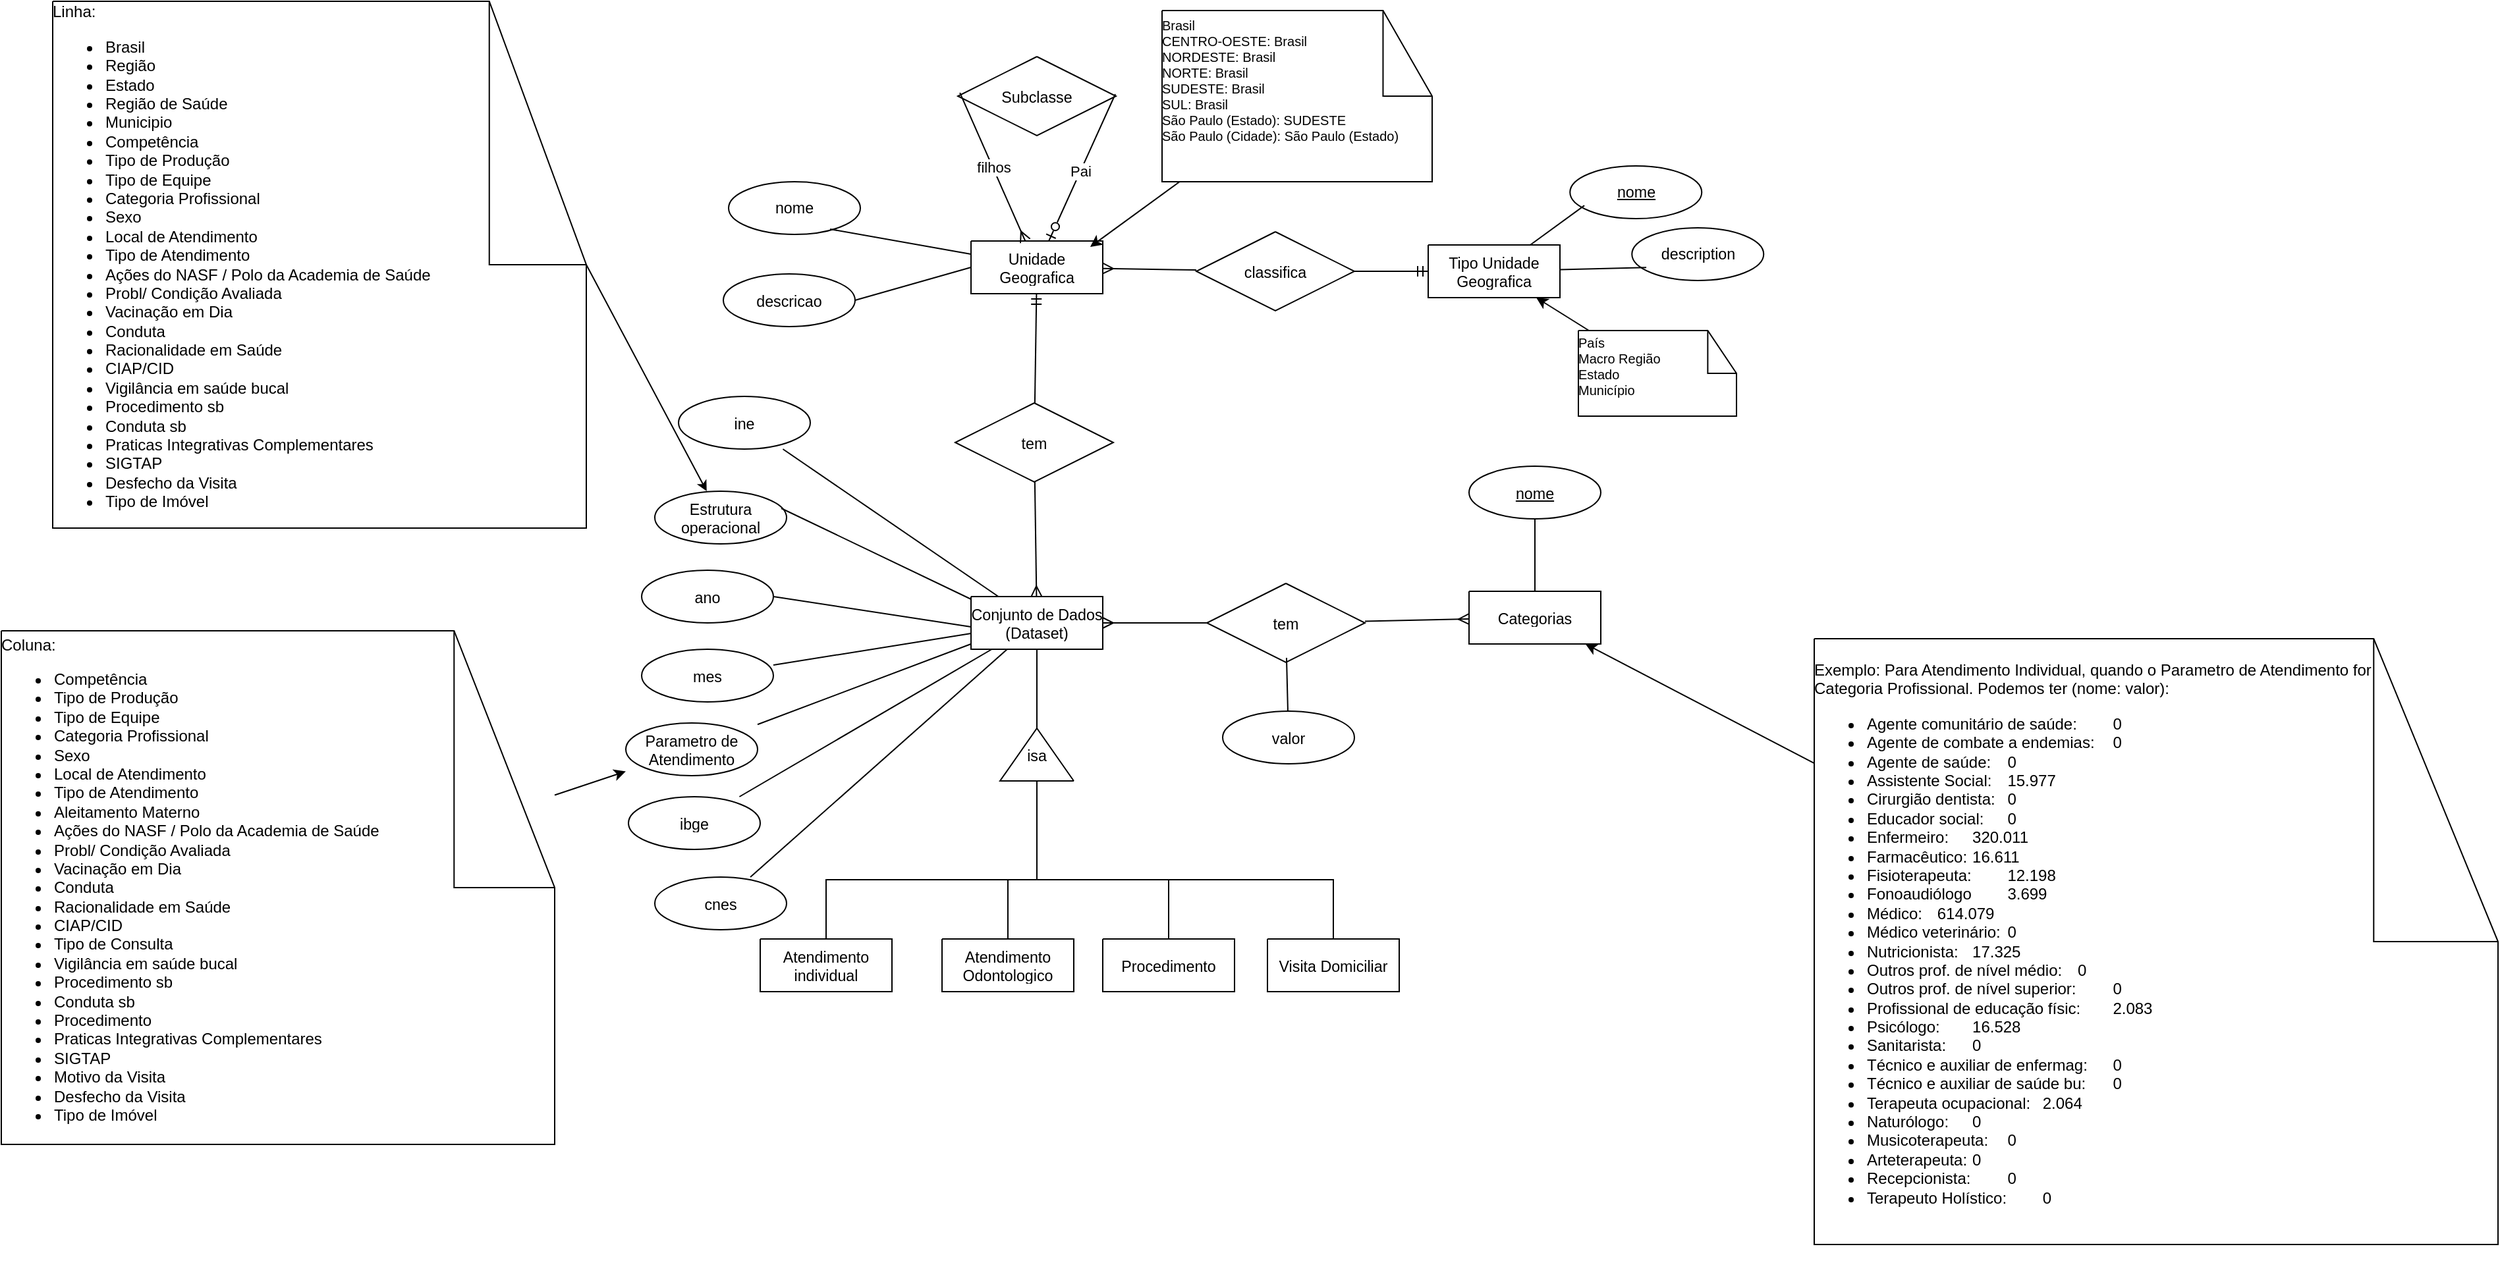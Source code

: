 <mxfile version="24.7.5">
  <diagram name="Page-1" id="Page-1">
    <mxGraphModel dx="2074" dy="114" grid="0" gridSize="10" guides="1" tooltips="1" connect="1" arrows="1" fold="1" page="1" pageScale="1" pageWidth="850" pageHeight="1100" math="0" shadow="0">
      <root>
        <mxCell id="0" />
        <mxCell id="1" parent="0" />
        <UserObject label="&lt;div style=&quot;font-size: 1px&quot;&gt;&lt;font style=&quot;font-size:11.64px;font-family:Helvetica;color:#000000;direction:ltr;letter-spacing:0px;line-height:120%;opacity:1&quot;&gt;Unidade Geografica&lt;/font&gt;&lt;/div&gt;" tags="Background" id="2">
          <mxCell style="verticalAlign=middle;align=center;overflow=width;vsdxID=1;fillColor=#ffffff;gradientColor=none;shape=stencil(nZBRDoQgDERP03+WHsHFe5iISyOCQdT19kIaIxq//Jtp3zTpAFaTaUYNUkwx+F6v1EYD+AUpyRkdKCYFqACrzgf9C352LfuxyWRWg1/yhT/nRE5IsZWuZtCSK8CPeI0e/hF+jV7AJM4PO7KWCyr390bSiNtEtQM=);strokeColor=#000000;spacingTop=-3;spacingBottom=-3;spacingLeft=-3;spacingRight=-3;points=[];labelBackgroundColor=none;rounded=0;html=1;whiteSpace=wrap;" parent="1" vertex="1">
            <mxGeometry x="1050" y="1410" width="100" height="40" as="geometry" />
          </mxCell>
        </UserObject>
        <UserObject label="&lt;div style=&quot;font-size: 1px&quot;&gt;&lt;font style=&quot;font-size:11.64px;font-family:Helvetica;color:#000000;direction:ltr;letter-spacing:0px;line-height:120%;opacity:1&quot;&gt;Conjunto de Dados (Dataset)&lt;/font&gt;&lt;/div&gt;" tags="Background" id="4">
          <mxCell style="verticalAlign=middle;align=center;overflow=width;vsdxID=3;fillColor=#ffffff;gradientColor=none;shape=stencil(nZBRDoQgDERP03+WHsHFe5iISyOCQdT19kIaIxq//Jtp3zTpAFaTaUYNUkwx+F6v1EYD+AUpyRkdKCYFqACrzgf9C352LfuxyWRWg1/yhT/nRE5IsZWuZtCSK8CPeI0e/hF+jV7AJM4PO7KWCyr390bSiNtEtQM=);strokeColor=#000000;spacingTop=-3;spacingBottom=-3;spacingLeft=-3;spacingRight=-3;points=[];labelBackgroundColor=none;rounded=0;html=1;whiteSpace=wrap;" parent="1" vertex="1">
            <mxGeometry x="1050" y="1680" width="100" height="40" as="geometry" />
          </mxCell>
        </UserObject>
        <UserObject label="&lt;div style=&quot;&quot;&gt;&lt;span style=&quot;font-size: 11.64px;&quot;&gt;nome&lt;/span&gt;&lt;/div&gt;" tags="Background" id="5">
          <mxCell style="verticalAlign=middle;align=center;overflow=width;vsdxID=4;fillColor=none;gradientColor=none;shape=stencil(vVHLDsIgEPwajiQI6RfU+h8bu22JCGRB2/69kG1iazx58DazM/vIjjBtmiCi0CplCjecbZ8nYc5Ca+snJJsLEqYTph0C4Ujh4XvmEaqzont41gkL96naodXKrGF6YSfQtUi0OXXDVlqPfJNP6usotUhYbJIUMmQb/GGrAxpRljVycDBuc1hKM2LclX8/7H9nFfB+82Cd45T2+mcspcSRmu4F);strokeColor=#000000;spacingTop=-3;spacingBottom=-3;spacingLeft=-3;spacingRight=-3;points=[];labelBackgroundColor=none;rounded=0;html=1;whiteSpace=wrap;" parent="1" vertex="1">
            <mxGeometry x="866" y="1365" width="100" height="40" as="geometry" />
          </mxCell>
        </UserObject>
        <UserObject label="&lt;div style=&quot;font-size: 1px&quot;&gt;&lt;font style=&quot;font-size:11.64px;font-family:Helvetica;color:#000000;direction:ltr;letter-spacing:0px;line-height:120%;opacity:1&quot;&gt;Tipo Unidade Geografica&lt;/font&gt;&lt;/div&gt;" tags="Background" id="6">
          <mxCell style="verticalAlign=middle;align=center;overflow=width;vsdxID=7;fillColor=#ffffff;gradientColor=none;shape=stencil(nZBRDoQgDERP03+WHsHFe5iISyOCQdT19kIaIxq//Jtp3zTpAFaTaUYNUkwx+F6v1EYD+AUpyRkdKCYFqACrzgf9C352LfuxyWRWg1/yhT/nRE5IsZWuZtCSK8CPeI0e/hF+jV7AJM4PO7KWCyr390bSiNtEtQM=);strokeColor=#000000;spacingTop=-3;spacingBottom=-3;spacingLeft=-3;spacingRight=-3;points=[];labelBackgroundColor=none;rounded=0;html=1;whiteSpace=wrap;" parent="1" vertex="1">
            <mxGeometry x="1397" y="1413" width="100" height="40" as="geometry" />
          </mxCell>
        </UserObject>
        <UserObject label="" tags="Background" id="7">
          <mxCell style="vsdxID=810000;fillColor=none;gradientColor=none;strokeColor=none;spacingTop=-3;spacingBottom=-3;spacingLeft=-3;spacingRight=-3;points=[];labelBackgroundColor=none;rounded=0;html=1;whiteSpace=wrap;" parent="1" vertex="1">
            <mxGeometry x="850" y="2200" as="geometry" />
          </mxCell>
        </UserObject>
        <mxCell id="8" value="&lt;div style=&quot;font-size: 1px&quot;&gt;&lt;font style=&quot;font-size:11.64px;font-family:Helvetica;color:#000000;direction:ltr;letter-spacing:0px;line-height:120%;opacity:1&quot;&gt;&lt;b&gt;1&lt;/b&gt;&lt;/font&gt;&lt;/div&gt;" style="verticalAlign=middle;align=center;overflow=width;vsdxID=9;fillColor=none;gradientColor=none;strokeColor=none;spacingTop=-3;spacingBottom=-3;spacingLeft=-3;spacingRight=-3;points=[];labelBackgroundColor=#ffffff;rounded=0;html=1;whiteSpace=wrap;" parent="7" vertex="1">
          <mxGeometry as="geometry" />
        </mxCell>
        <mxCell id="9" value="&lt;div style=&quot;font-size: 1px&quot;&gt;&lt;font style=&quot;font-size:11.64px;font-family:Helvetica;color:#000000;direction:ltr;letter-spacing:0px;line-height:120%;opacity:1&quot;&gt;&lt;b&gt;n&lt;/b&gt;&lt;/font&gt;&lt;/div&gt;" style="verticalAlign=middle;align=center;overflow=width;vsdxID=10;fillColor=none;gradientColor=none;strokeColor=none;spacingTop=-3;spacingBottom=-3;spacingLeft=-3;spacingRight=-3;points=[];labelBackgroundColor=#ffffff;rounded=0;html=1;whiteSpace=wrap;" parent="7" vertex="1">
          <mxGeometry as="geometry" />
        </mxCell>
        <UserObject label="&lt;div style=&quot;font-size: 1px&quot;&gt;&lt;font style=&quot;font-size:11.64px;font-family:Helvetica;color:#000000;direction:ltr;letter-spacing:0px;line-height:120%;opacity:1&quot;&gt;descricao&lt;/font&gt;&lt;/div&gt;" tags="Background" id="10">
          <mxCell style="verticalAlign=middle;align=center;overflow=width;vsdxID=11;fillColor=none;gradientColor=none;shape=stencil(vVHLDsIgEPwajiQI6RfU+h8bu22JCGRB2/69kG1iazx58DazM/vIjjBtmiCi0CplCjecbZ8nYc5Ca+snJJsLEqYTph0C4Ujh4XvmEaqzont41gkL96naodXKrGF6YSfQtUi0OXXDVlqPfJNP6usotUhYbJIUMmQb/GGrAxpRljVycDBuc1hKM2LclX8/7H9nFfB+82Cd45T2+mcspcSRmu4F);strokeColor=#000000;spacingTop=-3;spacingBottom=-3;spacingLeft=-3;spacingRight=-3;points=[];labelBackgroundColor=none;rounded=0;html=1;whiteSpace=wrap;" parent="1" vertex="1">
            <mxGeometry x="862" y="1435" width="100" height="40" as="geometry" />
          </mxCell>
        </UserObject>
        <UserObject label="&lt;div style=&quot;font-size: 1px&quot;&gt;&lt;font style=&quot;font-size:11.64px;font-family:Helvetica;color:#000000;direction:ltr;letter-spacing:0px;line-height:120%;opacity:1&quot;&gt;Subclasse&lt;/font&gt;&lt;/div&gt;" tags="Background" id="11">
          <mxCell style="verticalAlign=middle;align=center;overflow=width;vsdxID=13;fillColor=#ffffff;gradientColor=none;shape=stencil(nZBLDoQgEERP03uk4wnUuYeJKB0RDDKj3l5Ix/iJcTG7KnhVSRdgMel6VCDFFLzr1UxN0IAlSElWK08hKsAKsGidV513X9uwH+tEJjW4X2pYOJeLFJFiZcvuw6QheyIzcUXzF/bWukcf2b9bL2QUx4ktGcMLnf/vk8QnnhOrDQ==);strokeColor=#000000;spacingTop=-3;spacingBottom=-3;spacingLeft=-3;spacingRight=-3;points=[];labelBackgroundColor=none;rounded=0;html=1;whiteSpace=wrap;" parent="1" vertex="1">
            <mxGeometry x="1040" y="1270" width="120" height="60" as="geometry" />
          </mxCell>
        </UserObject>
        <UserObject label="" tags="Background" id="12">
          <mxCell style="vsdxID=1410000;fillColor=none;gradientColor=none;strokeColor=none;spacingTop=-3;spacingBottom=-3;spacingLeft=-3;spacingRight=-3;points=[];labelBackgroundColor=none;rounded=0;html=1;whiteSpace=wrap;" parent="1" vertex="1">
            <mxGeometry x="850" y="2200" as="geometry" />
          </mxCell>
        </UserObject>
        <mxCell id="13" value="&lt;div style=&quot;font-size: 1px&quot;&gt;&lt;font style=&quot;font-size:11.64px;font-family:Helvetica;color:#000000;direction:ltr;letter-spacing:0px;line-height:120%;opacity:1&quot;&gt;&lt;b&gt;pai&lt;/b&gt;&lt;/font&gt;&lt;/div&gt;" style="verticalAlign=middle;align=center;overflow=width;vsdxID=15;fillColor=none;gradientColor=none;strokeColor=none;spacingTop=-3;spacingBottom=-3;spacingLeft=-3;spacingRight=-3;points=[];labelBackgroundColor=#ffffff;rounded=0;html=1;whiteSpace=wrap;" parent="12" vertex="1">
          <mxGeometry as="geometry" />
        </mxCell>
        <UserObject label="" tags="Background" id="14">
          <mxCell style="vsdxID=1610000;fillColor=none;gradientColor=none;strokeColor=none;spacingTop=-3;spacingBottom=-3;spacingLeft=-3;spacingRight=-3;points=[];labelBackgroundColor=none;rounded=0;html=1;whiteSpace=wrap;" parent="1" vertex="1">
            <mxGeometry x="850" y="2200" as="geometry" />
          </mxCell>
        </UserObject>
        <mxCell id="15" value="&lt;div style=&quot;font-size: 1px&quot;&gt;&lt;font style=&quot;font-size:11.64px;font-family:Helvetica;color:#000000;direction:ltr;letter-spacing:0px;line-height:120%;opacity:1&quot;&gt;&lt;b&gt;filho&lt;/b&gt;&lt;/font&gt;&lt;/div&gt;" style="verticalAlign=middle;align=center;overflow=width;vsdxID=17;fillColor=none;gradientColor=none;strokeColor=none;spacingTop=-3;spacingBottom=-3;spacingLeft=-3;spacingRight=-3;points=[];labelBackgroundColor=#ffffff;rounded=0;html=1;whiteSpace=wrap;" parent="14" vertex="1">
          <mxGeometry as="geometry" />
        </mxCell>
        <UserObject label="&lt;div style=&quot;font-size: 1px&quot;&gt;&lt;font style=&quot;font-size:11.64px;font-family:Helvetica;color:#000000;direction:ltr;letter-spacing:0px;line-height:120%;opacity:1&quot;&gt;Atendimento individual&lt;/font&gt;&lt;/div&gt;" tags="Background" id="16">
          <mxCell style="verticalAlign=middle;align=center;overflow=width;vsdxID=18;fillColor=#ffffff;gradientColor=none;shape=stencil(nZBRDoQgDERP03+WHsHFe5iISyOCQdT19kIaIxq//Jtp3zTpAFaTaUYNUkwx+F6v1EYD+AUpyRkdKCYFqACrzgf9C352LfuxyWRWg1/yhT/nRE5IsZWuZtCSK8CPeI0e/hF+jV7AJM4PO7KWCyr390bSiNtEtQM=);strokeColor=#000000;spacingTop=-3;spacingBottom=-3;spacingLeft=-3;spacingRight=-3;points=[];labelBackgroundColor=none;rounded=0;html=1;whiteSpace=wrap;" parent="1" vertex="1">
            <mxGeometry x="890" y="1940" width="100" height="40" as="geometry" />
          </mxCell>
        </UserObject>
        <UserObject label="&lt;div style=&quot;font-size: 1px&quot;&gt;&lt;font style=&quot;font-size:11.64px;font-family:Helvetica;color:#000000;direction:ltr;letter-spacing:0px;line-height:120%;opacity:1&quot;&gt;mes&lt;/font&gt;&lt;/div&gt;" tags="Background" id="17">
          <mxCell style="verticalAlign=middle;align=center;overflow=width;vsdxID=19;fillColor=none;gradientColor=none;shape=stencil(vVHLDsIgEPwajiQI6RfU+h8bu22JCGRB2/69kG1iazx58DazM/vIjjBtmiCi0CplCjecbZ8nYc5Ca+snJJsLEqYTph0C4Ujh4XvmEaqzont41gkL96naodXKrGF6YSfQtUi0OXXDVlqPfJNP6usotUhYbJIUMmQb/GGrAxpRljVycDBuc1hKM2LclX8/7H9nFfB+82Cd45T2+mcspcSRmu4F);strokeColor=#000000;spacingTop=-3;spacingBottom=-3;spacingLeft=-3;spacingRight=-3;points=[];labelBackgroundColor=none;rounded=0;html=1;whiteSpace=wrap;" parent="1" vertex="1">
            <mxGeometry x="800" y="1720" width="100" height="40" as="geometry" />
          </mxCell>
        </UserObject>
        <UserObject label="&lt;div style=&quot;font-size: 1px&quot;&gt;&lt;font style=&quot;font-size:11.64px;font-family:Helvetica;color:#000000;direction:ltr;letter-spacing:0px;line-height:120%;opacity:1&quot;&gt;Estrutura operacional&lt;/font&gt;&lt;/div&gt;" tags="Background" id="19">
          <mxCell style="verticalAlign=middle;align=center;overflow=width;vsdxID=21;fillColor=none;gradientColor=none;shape=stencil(vVHLDsIgEPwajiQI6RfU+h8bu22JCGRB2/69kG1iazx58DazM/vIjjBtmiCi0CplCjecbZ8nYc5Ca+snJJsLEqYTph0C4Ujh4XvmEaqzont41gkL96naodXKrGF6YSfQtUi0OXXDVlqPfJNP6usotUhYbJIUMmQb/GGrAxpRljVycDBuc1hKM2LclX8/7H9nFfB+82Cd45T2+mcspcSRmu4F);strokeColor=#000000;spacingTop=-3;spacingBottom=-3;spacingLeft=-3;spacingRight=-3;points=[];labelBackgroundColor=none;rounded=0;html=1;whiteSpace=wrap;" parent="1" vertex="1">
            <mxGeometry x="810" y="1600" width="100" height="40" as="geometry" />
          </mxCell>
        </UserObject>
        <UserObject label="&lt;div style=&quot;font-size: 1px&quot;&gt;&lt;font style=&quot;font-size:11.64px;font-family:Helvetica;color:#000000;direction:ltr;letter-spacing:0px;line-height:120%;opacity:1&quot;&gt;ano&lt;/font&gt;&lt;/div&gt;" tags="Background" id="20">
          <mxCell style="verticalAlign=middle;align=center;overflow=width;vsdxID=22;fillColor=none;gradientColor=none;shape=stencil(vVHLDsIgEPwajiQI6RfU+h8bu22JCGRB2/69kG1iazx58DazM/vIjjBtmiCi0CplCjecbZ8nYc5Ca+snJJsLEqYTph0C4Ujh4XvmEaqzont41gkL96naodXKrGF6YSfQtUi0OXXDVlqPfJNP6usotUhYbJIUMmQb/GGrAxpRljVycDBuc1hKM2LclX8/7H9nFfB+82Cd45T2+mcspcSRmu4F);strokeColor=#000000;spacingTop=-3;spacingBottom=-3;spacingLeft=-3;spacingRight=-3;points=[];labelBackgroundColor=none;rounded=0;html=1;whiteSpace=wrap;" parent="1" vertex="1">
            <mxGeometry x="800" y="1660" width="100" height="40" as="geometry" />
          </mxCell>
        </UserObject>
        <UserObject label="&lt;div style=&quot;&quot;&gt;&lt;span style=&quot;letter-spacing: 0px; background-color: initial;&quot;&gt;&lt;font style=&quot;font-size: 12px;&quot;&gt;Linha:&lt;/font&gt;&lt;/span&gt;&lt;/div&gt;&lt;div style=&quot;&quot;&gt;&lt;ul&gt;&lt;li&gt;Brasil&lt;/li&gt;&lt;li&gt;Região&lt;/li&gt;&lt;li&gt;Estado&lt;/li&gt;&lt;li&gt;Região de Saúde&lt;/li&gt;&lt;li&gt;Municipio&lt;/li&gt;&lt;li&gt;Competência&lt;/li&gt;&lt;li&gt;Tipo de Produção&lt;/li&gt;&lt;li&gt;Tipo de Equipe&lt;/li&gt;&lt;li&gt;Categoria Profissional&lt;/li&gt;&lt;li&gt;Sexo&lt;/li&gt;&lt;li&gt;Local de Atendimento&lt;/li&gt;&lt;li&gt;Tipo de Atendimento&lt;/li&gt;&lt;li&gt;Ações do NASF / Polo da Academia de Saúde&lt;/li&gt;&lt;li&gt;Probl/ Condição Avaliada&lt;/li&gt;&lt;li&gt;Vacinação em Dia&lt;/li&gt;&lt;li&gt;Conduta&lt;/li&gt;&lt;li&gt;Racionalidade em Saúde&lt;/li&gt;&lt;li&gt;CIAP/CID&lt;/li&gt;&lt;li&gt;Vigilância em saúde bucal&lt;/li&gt;&lt;li&gt;Procedimento sb&lt;/li&gt;&lt;li&gt;Conduta sb&lt;/li&gt;&lt;li&gt;Praticas Integrativas Complementares&lt;/li&gt;&lt;li&gt;SIGTAP&lt;/li&gt;&lt;li&gt;Desfecho da Visita&lt;/li&gt;&lt;li&gt;Tipo de Imóvel&lt;/li&gt;&lt;/ul&gt;&lt;/div&gt;" tags="Background" id="21">
          <mxCell style="verticalAlign=middle;align=left;overflow=width;vsdxID=26;fillColor=#ffffff;gradientColor=none;shape=stencil(UzV2Ls5ILEhVNTIoLinKz04tz0wpyVA1dlE1MsrMy0gtyiwBslSNXVWNndPyi1LTi/JL81Ig/IJEkEoQKze/DGRCBUSfAUiHkUElMs8NojAnMw9JoYWhnoURsYoNDVDNNSVBLYyPVTHZSlEUAhmI8EjLzMmBBCdcHldgkRQGmIpJCQVT3A5GcyyQgR7ZQCFIQjF2BQA=);strokeColor=#000000;spacingTop=-3;spacingBottom=-3;spacingLeft=-3;spacingRight=-3;points=[];labelBackgroundColor=none;rounded=0;html=1;whiteSpace=wrap;" parent="1" vertex="1">
            <mxGeometry x="353" y="1228" width="405" height="400" as="geometry" />
          </mxCell>
        </UserObject>
        <UserObject label="&lt;div style=&quot;font-size: 1px&quot;&gt;&lt;font style=&quot;font-size:11.64px;font-family:Helvetica;color:#000000;direction:ltr;letter-spacing:0px;line-height:120%;opacity:1&quot;&gt;isa&lt;/font&gt;&lt;/div&gt;" tags="Background" id="22">
          <mxCell style="verticalAlign=middle;align=center;overflow=width;vsdxID=27;fillColor=#ffffff;gradientColor=none;shape=stencil(UzV2Ls5ILEhVNTIoLinKz04tz0wpyVA1dlE1MsrMy0gtyiwBslSNXVWNndPyi1LTi/JL81Ig/IJEkEoQKze/DGRCBUSfoYEBSI+RQSUq3w2iOCczD0kxCUpNUdXiUUnABUAGwu0QbyPLofsTKAQJI2NXAA==);strokeColor=#000000;spacingTop=-3;spacingBottom=-3;spacingLeft=-3;spacingRight=-3;points=[];labelBackgroundColor=none;rounded=0;html=1;whiteSpace=wrap;" parent="1" vertex="1">
            <mxGeometry x="1072" y="1780" width="56" height="40" as="geometry" />
          </mxCell>
        </UserObject>
        <UserObject label="&lt;div style=&quot;font-size: 1px&quot;&gt;&lt;font style=&quot;font-size:11.64px;font-family:Helvetica;color:#000000;direction:ltr;letter-spacing:0px;line-height:120%;opacity:1&quot;&gt;Atendimento Odontologico&lt;/font&gt;&lt;/div&gt;" tags="Background" id="23">
          <mxCell style="verticalAlign=middle;align=center;overflow=width;vsdxID=30;fillColor=#ffffff;gradientColor=none;shape=stencil(nZBRDoQgDERP03+WHsHFe5iISyOCQdT19kIaIxq//Jtp3zTpAFaTaUYNUkwx+F6v1EYD+AUpyRkdKCYFqACrzgf9C352LfuxyWRWg1/yhT/nRE5IsZWuZtCSK8CPeI0e/hF+jV7AJM4PO7KWCyr390bSiNtEtQM=);strokeColor=#000000;spacingTop=-3;spacingBottom=-3;spacingLeft=-3;spacingRight=-3;points=[];labelBackgroundColor=none;rounded=0;html=1;whiteSpace=wrap;" parent="1" vertex="1">
            <mxGeometry x="1028" y="1940" width="100" height="40" as="geometry" />
          </mxCell>
        </UserObject>
        <UserObject label="&lt;div style=&quot;font-size: 1px&quot;&gt;&lt;font style=&quot;font-size:11.64px;font-family:Helvetica;color:#000000;direction:ltr;letter-spacing:0px;line-height:120%;opacity:1&quot;&gt;Procedimento&lt;/font&gt;&lt;/div&gt;" tags="Background" id="24">
          <mxCell style="verticalAlign=middle;align=center;overflow=width;vsdxID=31;fillColor=#ffffff;gradientColor=none;shape=stencil(nZBRDoQgDERP03+WHsHFe5iISyOCQdT19kIaIxq//Jtp3zTpAFaTaUYNUkwx+F6v1EYD+AUpyRkdKCYFqACrzgf9C352LfuxyWRWg1/yhT/nRE5IsZWuZtCSK8CPeI0e/hF+jV7AJM4PO7KWCyr390bSiNtEtQM=);strokeColor=#000000;spacingTop=-3;spacingBottom=-3;spacingLeft=-3;spacingRight=-3;points=[];labelBackgroundColor=none;rounded=0;html=1;whiteSpace=wrap;" parent="1" vertex="1">
            <mxGeometry x="1150" y="1940" width="100" height="40" as="geometry" />
          </mxCell>
        </UserObject>
        <UserObject label="&lt;div style=&quot;font-size: 1px&quot;&gt;&lt;font style=&quot;font-size:11.64px;font-family:Helvetica;color:#000000;direction:ltr;letter-spacing:0px;line-height:120%;opacity:1&quot;&gt;Visita Domiciliar&lt;/font&gt;&lt;/div&gt;" tags="Background" id="25">
          <mxCell style="verticalAlign=middle;align=center;overflow=width;vsdxID=32;fillColor=#ffffff;gradientColor=none;shape=stencil(nZBRDoQgDERP03+WHsHFe5iISyOCQdT19kIaIxq//Jtp3zTpAFaTaUYNUkwx+F6v1EYD+AUpyRkdKCYFqACrzgf9C352LfuxyWRWg1/yhT/nRE5IsZWuZtCSK8CPeI0e/hF+jV7AJM4PO7KWCyr390bSiNtEtQM=);strokeColor=#000000;spacingTop=-3;spacingBottom=-3;spacingLeft=-3;spacingRight=-3;points=[];labelBackgroundColor=none;rounded=0;html=1;whiteSpace=wrap;" parent="1" vertex="1">
            <mxGeometry x="1275" y="1940" width="100" height="40" as="geometry" />
          </mxCell>
        </UserObject>
        <mxCell id="CbCxfbQM-fylZSXEB-IJ-51" style="edgeStyle=orthogonalEdgeStyle;rounded=0;orthogonalLoop=1;jettySize=auto;html=1;endArrow=none;endFill=0;" parent="1" source="27" target="29" edge="1">
          <mxGeometry relative="1" as="geometry" />
        </mxCell>
        <UserObject label="&lt;div style=&quot;font-size: 1px&quot;&gt;&lt;font style=&quot;font-size:11.64px;font-family:Helvetica;color:#000000;direction:ltr;letter-spacing:0px;line-height:120%;opacity:1&quot;&gt;Categorias&lt;/font&gt;&lt;/div&gt;" tags="Background" id="27">
          <mxCell style="verticalAlign=middle;align=center;overflow=width;vsdxID=39;fillColor=#ffffff;gradientColor=none;shape=stencil(nZBRDoQgDERP03+WHsHFe5iISyOCQdT19kIaIxq//Jtp3zTpAFaTaUYNUkwx+F6v1EYD+AUpyRkdKCYFqACrzgf9C352LfuxyWRWg1/yhT/nRE5IsZWuZtCSK8CPeI0e/hF+jV7AJM4PO7KWCyr390bSiNtEtQM=);strokeColor=#000000;spacingTop=-3;spacingBottom=-3;spacingLeft=-3;spacingRight=-3;points=[];labelBackgroundColor=none;rounded=0;html=1;whiteSpace=wrap;" parent="1" vertex="1">
            <mxGeometry x="1428" y="1676" width="100" height="40" as="geometry" />
          </mxCell>
        </UserObject>
        <UserObject label="&lt;div style=&quot;font-size: 1px&quot;&gt;&lt;font style=&quot;font-size:11.64px;font-family:Helvetica;color:#000000;direction:ltr;letter-spacing:0px;line-height:120%;opacity:1&quot;&gt;tem&lt;/font&gt;&lt;/div&gt;" tags="Background" id="28">
          <mxCell style="verticalAlign=middle;align=center;overflow=width;vsdxID=40;fillColor=#ffffff;gradientColor=none;shape=stencil(nZBLDoQgEERP03uk4wnUuYeJKB0RDDKj3l5Ix/iJcTG7KnhVSRdgMel6VCDFFLzr1UxN0IAlSElWK08hKsAKsGidV513X9uwH+tEJjW4X2pYOJeLFJFiZcvuw6QheyIzcUXzF/bWukcf2b9bL2QUx4ktGcMLnf/vk8QnnhOrDQ==);strokeColor=#000000;spacingTop=-3;spacingBottom=-3;spacingLeft=-3;spacingRight=-3;points=[];labelBackgroundColor=none;rounded=0;html=1;whiteSpace=wrap;" parent="1" vertex="1">
            <mxGeometry x="1229" y="1670" width="120" height="60" as="geometry" />
          </mxCell>
        </UserObject>
        <UserObject label="&lt;div style=&quot;font-size: 1px&quot;&gt;&lt;font style=&quot;font-size:11.64px;font-family:Helvetica;color:#000000;direction:ltr;letter-spacing:0px;line-height:120%;opacity:1&quot;&gt;nome&lt;/font&gt;&lt;/div&gt;" tags="Background" id="29">
          <mxCell style="verticalAlign=middle;align=center;overflow=width;vsdxID=43;fillColor=none;gradientColor=none;shape=stencil(vVHLDsIgEPwajiQI6RfU+h8bu22JCGRB2/69kG1iazx58DazM/vIjjBtmiCi0CplCjecbZ8nYc5Ca+snJJsLEqYTph0C4Ujh4XvmEaqzont41gkL96naodXKrGF6YSfQtUi0OXXDVlqPfJNP6usotUhYbJIUMmQb/GGrAxpRljVycDBuc1hKM2LclX8/7H9nFfB+82Cd45T2+mcspcSRmu4F);strokeColor=#000000;spacingTop=-3;spacingBottom=-3;spacingLeft=-3;spacingRight=-3;points=[];labelBackgroundColor=none;rounded=0;html=1;whiteSpace=wrap;fontStyle=4" parent="1" vertex="1">
            <mxGeometry x="1428" y="1581" width="100" height="40" as="geometry" />
          </mxCell>
        </UserObject>
        <UserObject label="&lt;div style=&quot;font-size: 1px&quot;&gt;&lt;font style=&quot;font-size:11.64px;font-family:Helvetica;color:#000000;direction:ltr;letter-spacing:0px;line-height:120%;opacity:1&quot;&gt;valor&lt;/font&gt;&lt;/div&gt;" tags="Background" id="30">
          <mxCell style="verticalAlign=middle;align=center;overflow=width;vsdxID=44;fillColor=none;gradientColor=none;shape=stencil(vVHLDsIgEPwajiQI6RfU+h8bu22JCGRB2/69kG1iazx58DazM/vIjjBtmiCi0CplCjecbZ8nYc5Ca+snJJsLEqYTph0C4Ujh4XvmEaqzont41gkL96naodXKrGF6YSfQtUi0OXXDVlqPfJNP6usotUhYbJIUMmQb/GGrAxpRljVycDBuc1hKM2LclX8/7H9nFfB+82Cd45T2+mcspcSRmu4F);strokeColor=#000000;spacingTop=-3;spacingBottom=-3;spacingLeft=-3;spacingRight=-3;points=[];labelBackgroundColor=none;rounded=0;html=1;whiteSpace=wrap;" parent="1" vertex="1">
            <mxGeometry x="1241" y="1767" width="100" height="40" as="geometry" />
          </mxCell>
        </UserObject>
        <UserObject label="" tags="Background" id="31">
          <mxCell style="vsdxID=5;edgeStyle=none;startArrow=none;endArrow=none;startSize=5;endSize=5;strokeColor=#000000;spacingTop=0;spacingBottom=0;spacingLeft=0;spacingRight=0;verticalAlign=middle;html=1;labelBackgroundColor=#ffffff;rounded=0;exitX=0.77;exitY=0.9;exitDx=0;exitDy=0;exitPerimeter=0;entryX=0;entryY=0.25;entryDx=0;entryDy=0;entryPerimeter=0;" parent="1" source="5" target="2" edge="1">
            <mxGeometry relative="1" as="geometry">
              <mxPoint x="-37" y="123" as="offset" />
              <Array as="points" />
            </mxGeometry>
          </mxCell>
        </UserObject>
        <UserObject label="" tags="Background" id="34">
          <mxCell style="vsdxID=12;edgeStyle=none;startArrow=none;endArrow=none;startSize=5;endSize=5;strokeColor=#000000;spacingTop=0;spacingBottom=0;spacingLeft=0;spacingRight=0;verticalAlign=middle;html=1;labelBackgroundColor=#ffffff;rounded=0;exitX=0;exitY=0.5;exitDx=0;exitDy=0;exitPerimeter=0;entryX=1;entryY=0.5;entryDx=0;entryDy=0;entryPerimeter=0;endFill=0;" parent="1" source="2" target="10" edge="1">
            <mxGeometry relative="1" as="geometry">
              <mxPoint x="40" y="102" as="offset" />
              <Array as="points" />
            </mxGeometry>
          </mxCell>
        </UserObject>
        <UserObject label="" tags="Background" id="37">
          <mxCell style="vsdxID=23;edgeStyle=none;startArrow=none;endArrow=none;startSize=5;endSize=5;strokeColor=#000000;spacingTop=0;spacingBottom=0;spacingLeft=0;spacingRight=0;verticalAlign=middle;html=1;labelBackgroundColor=#ffffff;rounded=0;exitX=0.96;exitY=0.325;exitDx=0;exitDy=0;exitPerimeter=0;entryX=0;entryY=0.05;entryDx=0;entryDy=0;entryPerimeter=0;" parent="1" source="19" target="4" edge="1">
            <mxGeometry relative="1" as="geometry">
              <mxPoint x="-42" y="116" as="offset" />
              <Array as="points" />
            </mxGeometry>
          </mxCell>
        </UserObject>
        <UserObject label="" tags="Background" id="38">
          <mxCell style="vsdxID=24;edgeStyle=none;startArrow=none;endArrow=none;startSize=5;endSize=5;strokeColor=#000000;spacingTop=0;spacingBottom=0;spacingLeft=0;spacingRight=0;verticalAlign=middle;html=1;labelBackgroundColor=#ffffff;rounded=0;exitX=0;exitY=0.575;exitDx=0;exitDy=0;exitPerimeter=0;entryX=1;entryY=0.5;entryDx=0;entryDy=0;entryPerimeter=0;" parent="1" source="4" target="20" edge="1">
            <mxGeometry relative="1" as="geometry">
              <mxPoint x="39" y="104" as="offset" />
              <Array as="points" />
            </mxGeometry>
          </mxCell>
        </UserObject>
        <UserObject label="" tags="Background" id="39">
          <mxCell style="vsdxID=25;edgeStyle=none;startArrow=none;endArrow=none;startSize=5;endSize=5;strokeColor=#000000;spacingTop=0;spacingBottom=0;spacingLeft=0;spacingRight=0;verticalAlign=middle;html=1;labelBackgroundColor=#ffffff;rounded=0;entryX=0;entryY=0.9;entryDx=0;entryDy=0;entryPerimeter=0;" parent="1" source="WB_7E2dyg6OncXhImtKr-53" target="4" edge="1">
            <mxGeometry relative="1" as="geometry">
              <mxPoint x="-46" y="116" as="offset" />
              <Array as="points" />
            </mxGeometry>
          </mxCell>
        </UserObject>
        <UserObject label="" tags="Background" id="40">
          <mxCell style="vsdxID=28;edgeStyle=none;startArrow=none;endArrow=none;startSize=5;endSize=5;strokeColor=#000000;spacingTop=0;spacingBottom=0;spacingLeft=0;spacingRight=0;verticalAlign=middle;html=1;labelBackgroundColor=#ffffff;rounded=0;exitX=0.5;exitY=0;exitDx=0;exitDy=0;exitPerimeter=0;entryX=0.5;entryY=1;entryDx=0;entryDy=0;entryPerimeter=0;endFill=0;" parent="1" source="22" target="4" edge="1">
            <mxGeometry relative="1" as="geometry">
              <mxPoint y="146" as="offset" />
              <Array as="points" />
            </mxGeometry>
          </mxCell>
        </UserObject>
        <UserObject label="" tags="Background" id="41">
          <mxCell style="vsdxID=29;edgeStyle=none;startArrow=none;endArrow=none;startSize=5;endSize=5;strokeColor=#000000;spacingTop=0;spacingBottom=0;spacingLeft=0;spacingRight=0;verticalAlign=middle;html=1;labelBackgroundColor=#ffffff;rounded=0;exitX=0.5;exitY=0;exitDx=0;exitDy=0;exitPerimeter=0;entryX=0.5;entryY=1;entryDx=0;entryDy=0;entryPerimeter=0;endFill=0;" parent="1" source="16" target="22" edge="1">
            <mxGeometry relative="1" as="geometry">
              <mxPoint x="-80" y="146" as="offset" />
              <Array as="points">
                <mxPoint x="940" y="1895" />
                <mxPoint x="1100" y="1895" />
              </Array>
            </mxGeometry>
          </mxCell>
        </UserObject>
        <UserObject label="" tags="Background" id="42">
          <mxCell style="vsdxID=33;edgeStyle=none;startArrow=none;endArrow=none;startSize=5;endSize=5;strokeColor=#000000;spacingTop=0;spacingBottom=0;spacingLeft=0;spacingRight=0;verticalAlign=middle;html=1;labelBackgroundColor=#ffffff;rounded=0;exitX=0.5;exitY=0;exitDx=0;exitDy=0;exitPerimeter=0;entryX=0.5;entryY=1;entryDx=0;entryDy=0;entryPerimeter=0;endFill=0;" parent="1" source="23" target="22" edge="1">
            <mxGeometry relative="1" as="geometry">
              <mxPoint x="-11" y="146" as="offset" />
              <Array as="points">
                <mxPoint x="1078" y="1895" />
                <mxPoint x="1100" y="1895" />
              </Array>
            </mxGeometry>
          </mxCell>
        </UserObject>
        <UserObject label="" tags="Background" id="43">
          <mxCell style="vsdxID=34;edgeStyle=none;startArrow=none;endArrow=none;startSize=5;endSize=5;strokeColor=#000000;spacingTop=0;spacingBottom=0;spacingLeft=0;spacingRight=0;verticalAlign=middle;html=1;labelBackgroundColor=#ffffff;rounded=0;exitX=0.5;exitY=0;exitDx=0;exitDy=0;exitPerimeter=0;entryX=0.5;entryY=1;entryDx=0;entryDy=0;entryPerimeter=0;endFill=0;" parent="1" source="24" target="22" edge="1">
            <mxGeometry relative="1" as="geometry">
              <mxPoint x="50" y="146" as="offset" />
              <Array as="points">
                <mxPoint x="1200" y="1895" />
                <mxPoint x="1100" y="1895" />
              </Array>
            </mxGeometry>
          </mxCell>
        </UserObject>
        <UserObject label="" tags="Background" id="44">
          <mxCell style="vsdxID=35;edgeStyle=none;startArrow=none;endArrow=none;startSize=5;endSize=5;strokeColor=#000000;spacingTop=0;spacingBottom=0;spacingLeft=0;spacingRight=0;verticalAlign=middle;html=1;labelBackgroundColor=#ffffff;rounded=0;exitX=0.5;exitY=0;exitDx=0;exitDy=0;exitPerimeter=0;entryX=0.5;entryY=1;entryDx=0;entryDy=0;entryPerimeter=0;endFill=0;" parent="1" source="25" target="22" edge="1">
            <mxGeometry relative="1" as="geometry">
              <mxPoint x="113" y="146" as="offset" />
              <Array as="points">
                <mxPoint x="1325" y="1895" />
                <mxPoint x="1100" y="1895" />
              </Array>
            </mxGeometry>
          </mxCell>
        </UserObject>
        <UserObject label="" tags="Background" id="45">
          <mxCell style="vsdxID=36;edgeStyle=none;startArrow=none;endArrow=classic;startSize=5;endSize=5;strokeColor=#000000;spacingTop=0;spacingBottom=0;spacingLeft=0;spacingRight=0;verticalAlign=middle;html=1;labelBackgroundColor=#ffffff;rounded=0;exitX=1;exitY=0.5;exitDx=0;exitDy=0;exitPerimeter=0;" parent="1" source="21" target="19" edge="1">
            <mxGeometry relative="1" as="geometry">
              <mxPoint x="-35" y="102" as="offset" />
              <Array as="points" />
            </mxGeometry>
          </mxCell>
        </UserObject>
        <mxCell id="WB_7E2dyg6OncXhImtKr-51" style="rounded=0;orthogonalLoop=1;jettySize=auto;html=1;" parent="1" source="WB_7E2dyg6OncXhImtKr-50" target="WB_7E2dyg6OncXhImtKr-53" edge="1">
          <mxGeometry relative="1" as="geometry" />
        </mxCell>
        <UserObject label="&lt;div style=&quot;&quot;&gt;&lt;div&gt;Coluna:&lt;/div&gt;&lt;div&gt;&lt;ul&gt;&lt;li&gt;&lt;span style=&quot;background-color: initial;&quot;&gt;Competência&lt;/span&gt;&lt;br&gt;&lt;/li&gt;&lt;li&gt;Tipo de Produção&lt;/li&gt;&lt;li&gt;Tipo de Equipe&lt;/li&gt;&lt;li&gt;Categoria Profissional&lt;/li&gt;&lt;li&gt;Sexo&lt;/li&gt;&lt;li&gt;Local de Atendimento&lt;/li&gt;&lt;li&gt;Tipo de Atendimento&lt;/li&gt;&lt;li&gt;Aleitamento Materno&lt;/li&gt;&lt;li&gt;Ações do NASF / Polo da Academia de Saúde&lt;/li&gt;&lt;li&gt;Probl/ Condição Avaliada&lt;/li&gt;&lt;li&gt;Vacinação em Dia&lt;/li&gt;&lt;li&gt;Conduta&lt;/li&gt;&lt;li&gt;Racionalidade em Saúde&lt;/li&gt;&lt;li&gt;CIAP/CID&lt;/li&gt;&lt;li&gt;Tipo de Consulta&lt;/li&gt;&lt;li&gt;Vigilância em saúde bucal&lt;/li&gt;&lt;li&gt;Procedimento sb&lt;/li&gt;&lt;li&gt;Conduta sb&lt;/li&gt;&lt;li&gt;Procedimento&lt;/li&gt;&lt;li&gt;Praticas Integrativas Complementares&lt;/li&gt;&lt;li&gt;SIGTAP&lt;/li&gt;&lt;li&gt;Motivo da Visita&lt;/li&gt;&lt;li&gt;Desfecho da Visita&lt;/li&gt;&lt;li&gt;Tipo de Imóvel&lt;/li&gt;&lt;/ul&gt;&lt;/div&gt;&lt;/div&gt;" tags="Background" id="WB_7E2dyg6OncXhImtKr-50">
          <mxCell style="verticalAlign=middle;align=left;overflow=width;vsdxID=26;fillColor=#ffffff;gradientColor=none;shape=stencil(UzV2Ls5ILEhVNTIoLinKz04tz0wpyVA1dlE1MsrMy0gtyiwBslSNXVWNndPyi1LTi/JL81Ig/IJEkEoQKze/DGRCBUSfAUiHkUElMs8NojAnMw9JoYWhnoURsYoNDVDNNSVBLYyPVTHZSlEUAhmI8EjLzMmBBCdcHldgkRQGmIpJCQVT3A5GcyyQgR7ZQCFIQjF2BQA=);strokeColor=#000000;spacingTop=-3;spacingBottom=-3;spacingLeft=-3;spacingRight=-3;points=[];labelBackgroundColor=none;rounded=0;html=1;whiteSpace=wrap;" parent="1" vertex="1">
            <mxGeometry x="314" y="1706" width="420" height="390" as="geometry" />
          </mxCell>
        </UserObject>
        <UserObject label="&lt;div style=&quot;font-size: 1px&quot;&gt;&lt;font style=&quot;font-size:11.64px;font-family:Helvetica;color:#000000;direction:ltr;letter-spacing:0px;line-height:120%;opacity:1&quot;&gt;Parametro de Atendimento&lt;/font&gt;&lt;/div&gt;" tags="Background" id="WB_7E2dyg6OncXhImtKr-53">
          <mxCell style="verticalAlign=middle;align=center;overflow=width;vsdxID=19;fillColor=none;gradientColor=none;shape=stencil(vVHLDsIgEPwajiQI6RfU+h8bu22JCGRB2/69kG1iazx58DazM/vIjjBtmiCi0CplCjecbZ8nYc5Ca+snJJsLEqYTph0C4Ujh4XvmEaqzont41gkL96naodXKrGF6YSfQtUi0OXXDVlqPfJNP6usotUhYbJIUMmQb/GGrAxpRljVycDBuc1hKM2LclX8/7H9nFfB+82Cd45T2+mcspcSRmu4F);strokeColor=#000000;spacingTop=-3;spacingBottom=-3;spacingLeft=-3;spacingRight=-3;points=[];labelBackgroundColor=none;rounded=0;html=1;whiteSpace=wrap;" parent="1" vertex="1">
            <mxGeometry x="788" y="1776" width="100" height="40" as="geometry" />
          </mxCell>
        </UserObject>
        <UserObject label="" tags="Background" id="WB_7E2dyg6OncXhImtKr-54">
          <mxCell style="vsdxID=25;edgeStyle=none;startArrow=none;endArrow=none;startSize=5;endSize=5;strokeColor=#000000;spacingTop=0;spacingBottom=0;spacingLeft=0;spacingRight=0;verticalAlign=middle;html=1;labelBackgroundColor=#ffffff;rounded=0;" parent="1" source="17" target="4" edge="1">
            <mxGeometry relative="1" as="geometry">
              <mxPoint x="-46" y="116" as="offset" />
              <Array as="points" />
              <mxPoint x="934" y="1830" as="sourcePoint" />
              <mxPoint x="1060" y="1726" as="targetPoint" />
            </mxGeometry>
          </mxCell>
        </UserObject>
        <UserObject label="&lt;div style=&quot;font-size: 10px;&quot;&gt;&lt;div style=&quot;font-size: 10px;&quot;&gt;&lt;font style=&quot;font-size: 10px;&quot;&gt;Brasil&lt;/font&gt;&lt;/div&gt;&lt;div style=&quot;font-size: 10px;&quot;&gt;&lt;span style=&quot;background-color: initial;&quot;&gt;CENTRO-OESTE: Brasil&lt;/span&gt;&lt;br&gt;&lt;/div&gt;&lt;div style=&quot;font-size: 10px;&quot;&gt;&lt;font style=&quot;font-size: 10px;&quot;&gt;NORDESTE: Brasil&lt;/font&gt;&lt;/div&gt;&lt;div style=&quot;font-size: 10px;&quot;&gt;&lt;font style=&quot;font-size: 10px;&quot;&gt;NORTE: Brasil&lt;/font&gt;&lt;/div&gt;&lt;div style=&quot;font-size: 10px;&quot;&gt;&lt;font style=&quot;font-size: 10px;&quot;&gt;SUDESTE: Brasil&lt;/font&gt;&lt;/div&gt;&lt;div style=&quot;font-size: 10px;&quot;&gt;&lt;font style=&quot;font-size: 10px;&quot;&gt;SUL: Brasil&lt;/font&gt;&lt;/div&gt;&lt;div style=&quot;font-size: 10px;&quot;&gt;&lt;font style=&quot;font-size: 10px;&quot;&gt;São Paulo (Estado): SUDESTE&lt;/font&gt;&lt;/div&gt;&lt;div style=&quot;font-size: 10px;&quot;&gt;&lt;font style=&quot;font-size: 10px;&quot;&gt;São Paulo (Cidade): São Paulo (Estado)&lt;/font&gt;&lt;/div&gt;&lt;/div&gt;&lt;div style=&quot;font-size: 10px;&quot;&gt;&lt;font style=&quot;font-size: 10px;&quot;&gt;&lt;br style=&quot;font-size: 10px;&quot;&gt;&lt;/font&gt;&lt;/div&gt;&lt;div style=&quot;font-size: 10px;&quot;&gt;&lt;font style=&quot;font-size: 10px;&quot;&gt;&lt;br style=&quot;font-size: 10px;&quot;&gt;&lt;/font&gt;&lt;/div&gt;" tags="Background" id="WB_7E2dyg6OncXhImtKr-62">
          <mxCell style="verticalAlign=middle;align=left;overflow=width;vsdxID=26;fillColor=#ffffff;gradientColor=none;shape=stencil(UzV2Ls5ILEhVNTIoLinKz04tz0wpyVA1dlE1MsrMy0gtyiwBslSNXVWNndPyi1LTi/JL81Ig/IJEkEoQKze/DGRCBUSfAUiHkUElMs8NojAnMw9JoYWhnoURsYoNDVDNNSVBLYyPVTHZSlEUAhmI8EjLzMmBBCdcHldgkRQGmIpJCQVT3A5GcyyQgR7ZQCFIQjF2BQA=);strokeColor=#000000;spacingTop=-3;spacingBottom=-3;spacingLeft=-3;spacingRight=-3;points=[];labelBackgroundColor=none;rounded=0;html=1;whiteSpace=wrap;fontSize=10;" parent="1" vertex="1">
            <mxGeometry x="1195" y="1235" width="205" height="130" as="geometry" />
          </mxCell>
        </UserObject>
        <mxCell id="WB_7E2dyg6OncXhImtKr-63" style="edgeStyle=none;rounded=0;orthogonalLoop=1;jettySize=auto;html=1;entryX=0.905;entryY=0.111;entryDx=0;entryDy=0;entryPerimeter=0;" parent="1" source="WB_7E2dyg6OncXhImtKr-62" target="2" edge="1">
          <mxGeometry relative="1" as="geometry" />
        </mxCell>
        <UserObject label="&lt;div style=&quot;&quot;&gt;&lt;span style=&quot;font-size: 11.64px;&quot;&gt;nome&lt;/span&gt;&lt;/div&gt;" tags="Background" id="WB_7E2dyg6OncXhImtKr-65">
          <mxCell style="verticalAlign=middle;align=center;overflow=width;vsdxID=4;fillColor=none;gradientColor=none;shape=stencil(vVHLDsIgEPwajiQI6RfU+h8bu22JCGRB2/69kG1iazx58DazM/vIjjBtmiCi0CplCjecbZ8nYc5Ca+snJJsLEqYTph0C4Ujh4XvmEaqzont41gkL96naodXKrGF6YSfQtUi0OXXDVlqPfJNP6usotUhYbJIUMmQb/GGrAxpRljVycDBuc1hKM2LclX8/7H9nFfB+82Cd45T2+mcspcSRmu4F);strokeColor=#000000;spacingTop=-3;spacingBottom=-3;spacingLeft=-3;spacingRight=-3;points=[];labelBackgroundColor=none;rounded=0;html=1;whiteSpace=wrap;fontStyle=4" parent="1" vertex="1">
            <mxGeometry x="1504.63" y="1353" width="100" height="40" as="geometry" />
          </mxCell>
        </UserObject>
        <UserObject label="" tags="Background" id="WB_7E2dyg6OncXhImtKr-66">
          <mxCell style="vsdxID=5;edgeStyle=none;startArrow=none;endArrow=none;startSize=5;endSize=5;strokeColor=#000000;spacingTop=0;spacingBottom=0;spacingLeft=0;spacingRight=0;verticalAlign=middle;html=1;labelBackgroundColor=#ffffff;rounded=0;exitX=0.109;exitY=0.752;exitDx=0;exitDy=0;exitPerimeter=0;" parent="1" source="WB_7E2dyg6OncXhImtKr-65" target="6" edge="1">
            <mxGeometry relative="1" as="geometry">
              <mxPoint x="-37" y="123" as="offset" />
              <Array as="points" />
              <mxPoint x="1704.63" y="1443" as="targetPoint" />
            </mxGeometry>
          </mxCell>
        </UserObject>
        <mxCell id="WB_7E2dyg6OncXhImtKr-72" style="edgeStyle=none;rounded=0;orthogonalLoop=1;jettySize=auto;html=1;" parent="1" source="WB_7E2dyg6OncXhImtKr-71" target="6" edge="1">
          <mxGeometry relative="1" as="geometry" />
        </mxCell>
        <UserObject label="&lt;div style=&quot;font-size: 10px;&quot;&gt;&lt;div style=&quot;font-size: 10px;&quot;&gt;&lt;span style=&quot;background-color: initial;&quot;&gt;País&lt;/span&gt;&lt;/div&gt;&lt;div style=&quot;font-size: 10px;&quot;&gt;&lt;span style=&quot;background-color: initial;&quot;&gt;Macro Região&lt;/span&gt;&lt;br&gt;&lt;/div&gt;&lt;div style=&quot;font-size: 10px;&quot;&gt;&lt;span style=&quot;background-color: initial;&quot;&gt;Estado&lt;/span&gt;&lt;/div&gt;&lt;div style=&quot;font-size: 10px;&quot;&gt;Município&lt;/div&gt;&lt;div style=&quot;font-size: 10px;&quot;&gt;&lt;br&gt;&lt;/div&gt;&lt;/div&gt;" tags="Background" id="WB_7E2dyg6OncXhImtKr-71">
          <mxCell style="verticalAlign=middle;align=left;overflow=width;vsdxID=26;fillColor=#ffffff;gradientColor=none;shape=stencil(UzV2Ls5ILEhVNTIoLinKz04tz0wpyVA1dlE1MsrMy0gtyiwBslSNXVWNndPyi1LTi/JL81Ig/IJEkEoQKze/DGRCBUSfAUiHkUElMs8NojAnMw9JoYWhnoURsYoNDVDNNSVBLYyPVTHZSlEUAhmI8EjLzMmBBCdcHldgkRQGmIpJCQVT3A5GcyyQgR7ZQCFIQjF2BQA=);strokeColor=#000000;spacingTop=-3;spacingBottom=-3;spacingLeft=-3;spacingRight=-3;points=[];labelBackgroundColor=none;rounded=0;html=1;whiteSpace=wrap;fontSize=10;" parent="1" vertex="1">
            <mxGeometry x="1511" y="1478" width="120" height="65" as="geometry" />
          </mxCell>
        </UserObject>
        <mxCell id="WB_7E2dyg6OncXhImtKr-74" style="edgeStyle=none;rounded=0;orthogonalLoop=1;jettySize=auto;html=1;" parent="1" source="WB_7E2dyg6OncXhImtKr-73" target="27" edge="1">
          <mxGeometry relative="1" as="geometry" />
        </mxCell>
        <UserObject label="&lt;div style=&quot;&quot;&gt;&lt;div&gt;Exemplo: Para Atendimento Individual, quando o Parametro de Atendimento for&amp;nbsp;&lt;/div&gt;&lt;div&gt;Categoria Profissional. Podemos ter (nome: valor):&lt;/div&gt;&lt;div&gt;&lt;ul&gt;&lt;li&gt;Agente comunitário de saúde:&lt;span style=&quot;white-space:pre&quot;&gt;&#x9;&lt;/span&gt;0&lt;/li&gt;&lt;li&gt;Agente de combate a endemias:&lt;span style=&quot;white-space:pre&quot;&gt;&#x9;&lt;/span&gt;0&lt;/li&gt;&lt;li&gt;Agente de saúde:&lt;span style=&quot;white-space:pre&quot;&gt;&#x9;&lt;/span&gt;0&lt;/li&gt;&lt;li&gt;Assistente Social:&lt;span style=&quot;white-space:pre&quot;&gt;&#x9;&lt;/span&gt;15.977&lt;/li&gt;&lt;li&gt;Cirurgião dentista:&lt;span style=&quot;white-space:pre&quot;&gt;&#x9;&lt;/span&gt;0&lt;/li&gt;&lt;li&gt;Educador social:&lt;span style=&quot;white-space:pre&quot;&gt;&#x9;&lt;/span&gt;0&lt;/li&gt;&lt;li&gt;Enfermeiro:&lt;span style=&quot;white-space:pre&quot;&gt;&#x9;&lt;/span&gt;320.011&lt;/li&gt;&lt;li&gt;Farmacêutico:&lt;span style=&quot;white-space:pre&quot;&gt;&#x9;&lt;/span&gt;16.611&lt;/li&gt;&lt;li&gt;Fisioterapeuta:&lt;span style=&quot;white-space:pre&quot;&gt;&#x9;&lt;/span&gt;12.198&lt;/li&gt;&lt;li&gt;Fonoaudiólogo&lt;span style=&quot;white-space:pre&quot;&gt;&#x9;&lt;/span&gt;3.699&lt;/li&gt;&lt;li&gt;Médico:&lt;span style=&quot;white-space:pre&quot;&gt;&#x9;&lt;/span&gt;614.079&lt;/li&gt;&lt;li&gt;Médico veterinário:&lt;span style=&quot;white-space:pre&quot;&gt;&#x9;&lt;/span&gt;0&lt;/li&gt;&lt;li&gt;Nutricionista:&lt;span style=&quot;white-space:pre&quot;&gt;&#x9;&lt;/span&gt;17.325&lt;/li&gt;&lt;li&gt;Outros prof. de nível médio:&lt;span style=&quot;white-space:pre&quot;&gt;&#x9;&lt;/span&gt;0&lt;/li&gt;&lt;li&gt;Outros prof. de nível superior:&lt;span style=&quot;white-space:pre&quot;&gt;&#x9;&lt;/span&gt;0&lt;/li&gt;&lt;li&gt;Profissional de educação físic:&lt;span style=&quot;white-space:pre&quot;&gt;&#x9;&lt;/span&gt;2.083&lt;/li&gt;&lt;li&gt;Psicólogo:&lt;span style=&quot;white-space:pre&quot;&gt;&#x9;&lt;/span&gt;16.528&lt;/li&gt;&lt;li&gt;Sanitarista:&lt;span style=&quot;white-space:pre&quot;&gt;&#x9;&lt;/span&gt;0&lt;/li&gt;&lt;li&gt;Técnico e auxiliar de enfermag:&lt;span style=&quot;white-space:pre&quot;&gt;&#x9;&lt;/span&gt;0&lt;/li&gt;&lt;li&gt;Técnico e auxiliar de saúde bu:&lt;span style=&quot;white-space:pre&quot;&gt;&#x9;&lt;/span&gt;0&lt;/li&gt;&lt;li&gt;Terapeuta ocupacional:&lt;span style=&quot;white-space:pre&quot;&gt;&#x9;&lt;/span&gt;2.064&lt;/li&gt;&lt;li&gt;Naturólogo:&lt;span style=&quot;white-space:pre&quot;&gt;&#x9;&lt;/span&gt;0&lt;/li&gt;&lt;li&gt;Musicoterapeuta:&lt;span style=&quot;white-space:pre&quot;&gt;&#x9;&lt;/span&gt;0&lt;/li&gt;&lt;li&gt;Arteterapeuta:&lt;span style=&quot;white-space:pre&quot;&gt;&#x9;&lt;/span&gt;0&lt;/li&gt;&lt;li&gt;Recepcionista:&lt;span style=&quot;white-space:pre&quot;&gt;&#x9;&lt;/span&gt;0&lt;/li&gt;&lt;li&gt;Terapeuto Holístico:&lt;span style=&quot;white-space:pre&quot;&gt;&#x9;&lt;/span&gt;0&lt;/li&gt;&lt;/ul&gt;&lt;/div&gt;&lt;/div&gt;" tags="Background" id="WB_7E2dyg6OncXhImtKr-73">
          <mxCell style="verticalAlign=middle;align=left;overflow=width;vsdxID=26;fillColor=#ffffff;gradientColor=none;shape=stencil(UzV2Ls5ILEhVNTIoLinKz04tz0wpyVA1dlE1MsrMy0gtyiwBslSNXVWNndPyi1LTi/JL81Ig/IJEkEoQKze/DGRCBUSfAUiHkUElMs8NojAnMw9JoYWhnoURsYoNDVDNNSVBLYyPVTHZSlEUAhmI8EjLzMmBBCdcHldgkRQGmIpJCQVT3A5GcyyQgR7ZQCFIQjF2BQA=);strokeColor=#000000;spacingTop=-3;spacingBottom=-3;spacingLeft=-3;spacingRight=-3;points=[];labelBackgroundColor=none;rounded=0;html=1;whiteSpace=wrap;" parent="1" vertex="1">
            <mxGeometry x="1690" y="1712" width="519" height="460" as="geometry" />
          </mxCell>
        </UserObject>
        <UserObject label="&lt;div style=&quot;font-size: 1px&quot;&gt;&lt;font style=&quot;font-size:11.64px;font-family:Helvetica;color:#000000;direction:ltr;letter-spacing:0px;line-height:120%;opacity:1&quot;&gt;tem&lt;/font&gt;&lt;/div&gt;" tags="Background" id="WB_7E2dyg6OncXhImtKr-75">
          <mxCell style="verticalAlign=middle;align=center;overflow=width;vsdxID=40;fillColor=#ffffff;gradientColor=none;shape=stencil(nZBLDoQgEERP03uk4wnUuYeJKB0RDDKj3l5Ix/iJcTG7KnhVSRdgMel6VCDFFLzr1UxN0IAlSElWK08hKsAKsGidV513X9uwH+tEJjW4X2pYOJeLFJFiZcvuw6QheyIzcUXzF/bWukcf2b9bL2QUx4ktGcMLnf/vk8QnnhOrDQ==);strokeColor=#000000;spacingTop=-3;spacingBottom=-3;spacingLeft=-3;spacingRight=-3;points=[];labelBackgroundColor=none;rounded=0;html=1;whiteSpace=wrap;" parent="1" vertex="1">
            <mxGeometry x="1038" y="1533" width="120" height="60" as="geometry" />
          </mxCell>
        </UserObject>
        <UserObject label="&lt;div style=&quot;font-size: 1px&quot;&gt;&lt;font style=&quot;font-size:11.64px;font-family:Helvetica;color:#000000;direction:ltr;letter-spacing:0px;line-height:120%;opacity:1&quot;&gt;classifica&lt;/font&gt;&lt;/div&gt;" tags="Background" id="WB_7E2dyg6OncXhImtKr-84">
          <mxCell style="verticalAlign=middle;align=center;overflow=width;vsdxID=40;fillColor=#ffffff;gradientColor=none;shape=stencil(nZBLDoQgEERP03uk4wnUuYeJKB0RDDKj3l5Ix/iJcTG7KnhVSRdgMel6VCDFFLzr1UxN0IAlSElWK08hKsAKsGidV513X9uwH+tEJjW4X2pYOJeLFJFiZcvuw6QheyIzcUXzF/bWukcf2b9bL2QUx4ktGcMLnf/vk8QnnhOrDQ==);strokeColor=#000000;spacingTop=-3;spacingBottom=-3;spacingLeft=-3;spacingRight=-3;points=[];labelBackgroundColor=none;rounded=0;html=1;whiteSpace=wrap;" parent="1" vertex="1">
            <mxGeometry x="1221" y="1403" width="120" height="60" as="geometry" />
          </mxCell>
        </UserObject>
        <UserObject label="&lt;div style=&quot;font-size: 1px&quot;&gt;&lt;font style=&quot;font-size:11.64px;font-family:Helvetica;color:#000000;direction:ltr;letter-spacing:0px;line-height:120%;opacity:1&quot;&gt;ibge&lt;/font&gt;&lt;/div&gt;" tags="Background" id="e9GwWauWHHkFGJZaqUCK-48">
          <mxCell style="verticalAlign=middle;align=center;overflow=width;vsdxID=19;fillColor=none;gradientColor=none;shape=stencil(vVHLDsIgEPwajiQI6RfU+h8bu22JCGRB2/69kG1iazx58DazM/vIjjBtmiCi0CplCjecbZ8nYc5Ca+snJJsLEqYTph0C4Ujh4XvmEaqzont41gkL96naodXKrGF6YSfQtUi0OXXDVlqPfJNP6usotUhYbJIUMmQb/GGrAxpRljVycDBuc1hKM2LclX8/7H9nFfB+82Cd45T2+mcspcSRmu4F);strokeColor=#000000;spacingTop=-3;spacingBottom=-3;spacingLeft=-3;spacingRight=-3;points=[];labelBackgroundColor=none;rounded=0;html=1;whiteSpace=wrap;" vertex="1" parent="1">
            <mxGeometry x="790" y="1832" width="100" height="40" as="geometry" />
          </mxCell>
        </UserObject>
        <UserObject label="" tags="Background" id="e9GwWauWHHkFGJZaqUCK-49">
          <mxCell style="vsdxID=25;edgeStyle=none;startArrow=none;endArrow=none;startSize=5;endSize=5;strokeColor=#000000;spacingTop=0;spacingBottom=0;spacingLeft=0;spacingRight=0;verticalAlign=middle;html=1;labelBackgroundColor=#ffffff;rounded=0;" edge="1" parent="1" source="e9GwWauWHHkFGJZaqUCK-48" target="4">
            <mxGeometry relative="1" as="geometry">
              <mxPoint x="-46" y="116" as="offset" />
              <Array as="points" />
              <mxPoint x="915" y="1790" as="sourcePoint" />
              <mxPoint x="1060" y="1726" as="targetPoint" />
            </mxGeometry>
          </mxCell>
        </UserObject>
        <UserObject label="&lt;div style=&quot;&quot;&gt;&lt;span style=&quot;font-size: 11.64px;&quot;&gt;description&lt;/span&gt;&lt;/div&gt;" tags="Background" id="e9GwWauWHHkFGJZaqUCK-50">
          <mxCell style="verticalAlign=middle;align=center;overflow=width;vsdxID=4;fillColor=none;gradientColor=none;shape=stencil(vVHLDsIgEPwajiQI6RfU+h8bu22JCGRB2/69kG1iazx58DazM/vIjjBtmiCi0CplCjecbZ8nYc5Ca+snJJsLEqYTph0C4Ujh4XvmEaqzont41gkL96naodXKrGF6YSfQtUi0OXXDVlqPfJNP6usotUhYbJIUMmQb/GGrAxpRljVycDBuc1hKM2LclX8/7H9nFfB+82Cd45T2+mcspcSRmu4F);strokeColor=#000000;spacingTop=-3;spacingBottom=-3;spacingLeft=-3;spacingRight=-3;points=[];labelBackgroundColor=none;rounded=0;html=1;whiteSpace=wrap;fontStyle=0" vertex="1" parent="1">
            <mxGeometry x="1551.63" y="1400" width="100" height="40" as="geometry" />
          </mxCell>
        </UserObject>
        <UserObject label="" tags="Background" id="e9GwWauWHHkFGJZaqUCK-51">
          <mxCell style="vsdxID=5;edgeStyle=none;startArrow=none;endArrow=none;startSize=5;endSize=5;strokeColor=#000000;spacingTop=0;spacingBottom=0;spacingLeft=0;spacingRight=0;verticalAlign=middle;html=1;labelBackgroundColor=#ffffff;rounded=0;exitX=0.109;exitY=0.752;exitDx=0;exitDy=0;exitPerimeter=0;" edge="1" parent="1" source="e9GwWauWHHkFGJZaqUCK-50" target="6">
            <mxGeometry relative="1" as="geometry">
              <mxPoint x="-37" y="123" as="offset" />
              <Array as="points" />
              <mxPoint x="1514" y="1460" as="targetPoint" />
            </mxGeometry>
          </mxCell>
        </UserObject>
        <UserObject label="&lt;div style=&quot;font-size: 1px&quot;&gt;&lt;font style=&quot;font-size:11.64px;font-family:Helvetica;color:#000000;direction:ltr;letter-spacing:0px;line-height:120%;opacity:1&quot;&gt;cnes&lt;/font&gt;&lt;/div&gt;" tags="Background" id="e9GwWauWHHkFGJZaqUCK-52">
          <mxCell style="verticalAlign=middle;align=center;overflow=width;vsdxID=19;fillColor=none;gradientColor=none;shape=stencil(vVHLDsIgEPwajiQI6RfU+h8bu22JCGRB2/69kG1iazx58DazM/vIjjBtmiCi0CplCjecbZ8nYc5Ca+snJJsLEqYTph0C4Ujh4XvmEaqzont41gkL96naodXKrGF6YSfQtUi0OXXDVlqPfJNP6usotUhYbJIUMmQb/GGrAxpRljVycDBuc1hKM2LclX8/7H9nFfB+82Cd45T2+mcspcSRmu4F);strokeColor=#000000;spacingTop=-3;spacingBottom=-3;spacingLeft=-3;spacingRight=-3;points=[];labelBackgroundColor=none;rounded=0;html=1;whiteSpace=wrap;" vertex="1" parent="1">
            <mxGeometry x="810" y="1893" width="100" height="40" as="geometry" />
          </mxCell>
        </UserObject>
        <UserObject label="" tags="Background" id="e9GwWauWHHkFGJZaqUCK-53">
          <mxCell style="vsdxID=25;edgeStyle=none;startArrow=none;endArrow=none;startSize=5;endSize=5;strokeColor=#000000;spacingTop=0;spacingBottom=0;spacingLeft=0;spacingRight=0;verticalAlign=middle;html=1;labelBackgroundColor=#ffffff;rounded=0;" edge="1" parent="1" source="e9GwWauWHHkFGJZaqUCK-52" target="4">
            <mxGeometry relative="1" as="geometry">
              <mxPoint x="-46" y="116" as="offset" />
              <Array as="points" />
              <mxPoint x="916" y="1839" as="sourcePoint" />
              <mxPoint x="1072" y="1769" as="targetPoint" />
            </mxGeometry>
          </mxCell>
        </UserObject>
        <UserObject label="&lt;div style=&quot;font-size: 1px&quot;&gt;&lt;font style=&quot;font-size:11.64px;font-family:Helvetica;color:#000000;direction:ltr;letter-spacing:0px;line-height:120%;opacity:1&quot;&gt;ine&lt;/font&gt;&lt;/div&gt;" tags="Background" id="e9GwWauWHHkFGJZaqUCK-54">
          <mxCell style="verticalAlign=middle;align=center;overflow=width;vsdxID=21;fillColor=none;gradientColor=none;shape=stencil(vVHLDsIgEPwajiQI6RfU+h8bu22JCGRB2/69kG1iazx58DazM/vIjjBtmiCi0CplCjecbZ8nYc5Ca+snJJsLEqYTph0C4Ujh4XvmEaqzont41gkL96naodXKrGF6YSfQtUi0OXXDVlqPfJNP6usotUhYbJIUMmQb/GGrAxpRljVycDBuc1hKM2LclX8/7H9nFfB+82Cd45T2+mcspcSRmu4F);strokeColor=#000000;spacingTop=-3;spacingBottom=-3;spacingLeft=-3;spacingRight=-3;points=[];labelBackgroundColor=none;rounded=0;html=1;whiteSpace=wrap;" vertex="1" parent="1">
            <mxGeometry x="828" y="1528" width="100" height="40" as="geometry" />
          </mxCell>
        </UserObject>
        <UserObject label="" tags="Background" id="e9GwWauWHHkFGJZaqUCK-55">
          <mxCell style="vsdxID=23;edgeStyle=none;startArrow=none;endArrow=none;startSize=5;endSize=5;strokeColor=#000000;spacingTop=0;spacingBottom=0;spacingLeft=0;spacingRight=0;verticalAlign=middle;html=1;labelBackgroundColor=#ffffff;rounded=0;" edge="1" parent="1" source="e9GwWauWHHkFGJZaqUCK-54" target="4">
            <mxGeometry relative="1" as="geometry">
              <mxPoint x="-42" y="116" as="offset" />
              <Array as="points" />
              <mxPoint x="1082" y="1622" as="targetPoint" />
            </mxGeometry>
          </mxCell>
        </UserObject>
        <mxCell id="e9GwWauWHHkFGJZaqUCK-57" value="" style="fontSize=12;html=1;endArrow=ERmany;rounded=0;" edge="1" parent="1" source="28" target="4">
          <mxGeometry width="100" height="100" relative="1" as="geometry">
            <mxPoint x="1172" y="1869" as="sourcePoint" />
            <mxPoint x="1272" y="1769" as="targetPoint" />
          </mxGeometry>
        </mxCell>
        <mxCell id="e9GwWauWHHkFGJZaqUCK-58" value="" style="fontSize=12;html=1;endArrow=ERmany;rounded=0;" edge="1" parent="1" source="28" target="27">
          <mxGeometry width="100" height="100" relative="1" as="geometry">
            <mxPoint x="1289" y="1832" as="sourcePoint" />
            <mxPoint x="1389" y="1732" as="targetPoint" />
          </mxGeometry>
        </mxCell>
        <mxCell id="e9GwWauWHHkFGJZaqUCK-59" style="rounded=0;orthogonalLoop=1;jettySize=auto;html=1;entryX=0.504;entryY=0.942;entryDx=0;entryDy=0;entryPerimeter=0;endArrow=none;endFill=0;" edge="1" parent="1" source="30" target="28">
          <mxGeometry relative="1" as="geometry" />
        </mxCell>
        <mxCell id="e9GwWauWHHkFGJZaqUCK-60" value="" style="fontSize=12;html=1;endArrow=none;startArrow=ERzeroToOne;rounded=0;startFill=0;endFill=0;entryX=0.996;entryY=0.475;entryDx=0;entryDy=0;entryPerimeter=0;" edge="1" parent="1" source="2" target="11">
          <mxGeometry width="100" height="100" relative="1" as="geometry">
            <mxPoint x="1207" y="1625" as="sourcePoint" />
            <mxPoint x="1307" y="1525" as="targetPoint" />
          </mxGeometry>
        </mxCell>
        <mxCell id="e9GwWauWHHkFGJZaqUCK-65" value="Pai" style="edgeLabel;html=1;align=center;verticalAlign=middle;resizable=0;points=[];" vertex="1" connectable="0" parent="e9GwWauWHHkFGJZaqUCK-60">
          <mxGeometry x="-0.06" relative="1" as="geometry">
            <mxPoint y="-1" as="offset" />
          </mxGeometry>
        </mxCell>
        <mxCell id="e9GwWauWHHkFGJZaqUCK-61" value="" style="fontSize=12;html=1;endArrow=ERmandOne;rounded=0;" edge="1" parent="1" source="WB_7E2dyg6OncXhImtKr-75" target="2">
          <mxGeometry width="100" height="100" relative="1" as="geometry">
            <mxPoint x="1174" y="1607" as="sourcePoint" />
            <mxPoint x="1274" y="1507" as="targetPoint" />
          </mxGeometry>
        </mxCell>
        <mxCell id="e9GwWauWHHkFGJZaqUCK-62" value="" style="fontSize=12;html=1;endArrow=ERmany;rounded=0;" edge="1" parent="1" source="WB_7E2dyg6OncXhImtKr-75" target="4">
          <mxGeometry width="100" height="100" relative="1" as="geometry">
            <mxPoint x="1239" y="1710" as="sourcePoint" />
            <mxPoint x="1160" y="1710" as="targetPoint" />
          </mxGeometry>
        </mxCell>
        <mxCell id="e9GwWauWHHkFGJZaqUCK-63" value="" style="fontSize=12;html=1;endArrow=ERmandOne;rounded=0;" edge="1" parent="1" source="WB_7E2dyg6OncXhImtKr-84" target="6">
          <mxGeometry width="100" height="100" relative="1" as="geometry">
            <mxPoint x="1108" y="1543" as="sourcePoint" />
            <mxPoint x="1110" y="1460" as="targetPoint" />
          </mxGeometry>
        </mxCell>
        <mxCell id="e9GwWauWHHkFGJZaqUCK-64" value="" style="fontSize=12;html=1;endArrow=ERmany;rounded=0;" edge="1" parent="1" source="WB_7E2dyg6OncXhImtKr-84" target="2">
          <mxGeometry width="100" height="100" relative="1" as="geometry">
            <mxPoint x="1178" y="1508" as="sourcePoint" />
            <mxPoint x="1257" y="1506" as="targetPoint" />
          </mxGeometry>
        </mxCell>
        <mxCell id="e9GwWauWHHkFGJZaqUCK-66" value="" style="fontSize=12;html=1;endArrow=ERmany;rounded=0;exitX=0.013;exitY=0.458;exitDx=0;exitDy=0;exitPerimeter=0;" edge="1" parent="1" source="11" target="2">
          <mxGeometry width="100" height="100" relative="1" as="geometry">
            <mxPoint x="1239" y="1710" as="sourcePoint" />
            <mxPoint x="1160" y="1710" as="targetPoint" />
          </mxGeometry>
        </mxCell>
        <mxCell id="e9GwWauWHHkFGJZaqUCK-67" value="filhos" style="edgeLabel;html=1;align=center;verticalAlign=middle;resizable=0;points=[];" vertex="1" connectable="0" parent="e9GwWauWHHkFGJZaqUCK-66">
          <mxGeometry x="0.012" relative="1" as="geometry">
            <mxPoint as="offset" />
          </mxGeometry>
        </mxCell>
      </root>
    </mxGraphModel>
  </diagram>
</mxfile>
